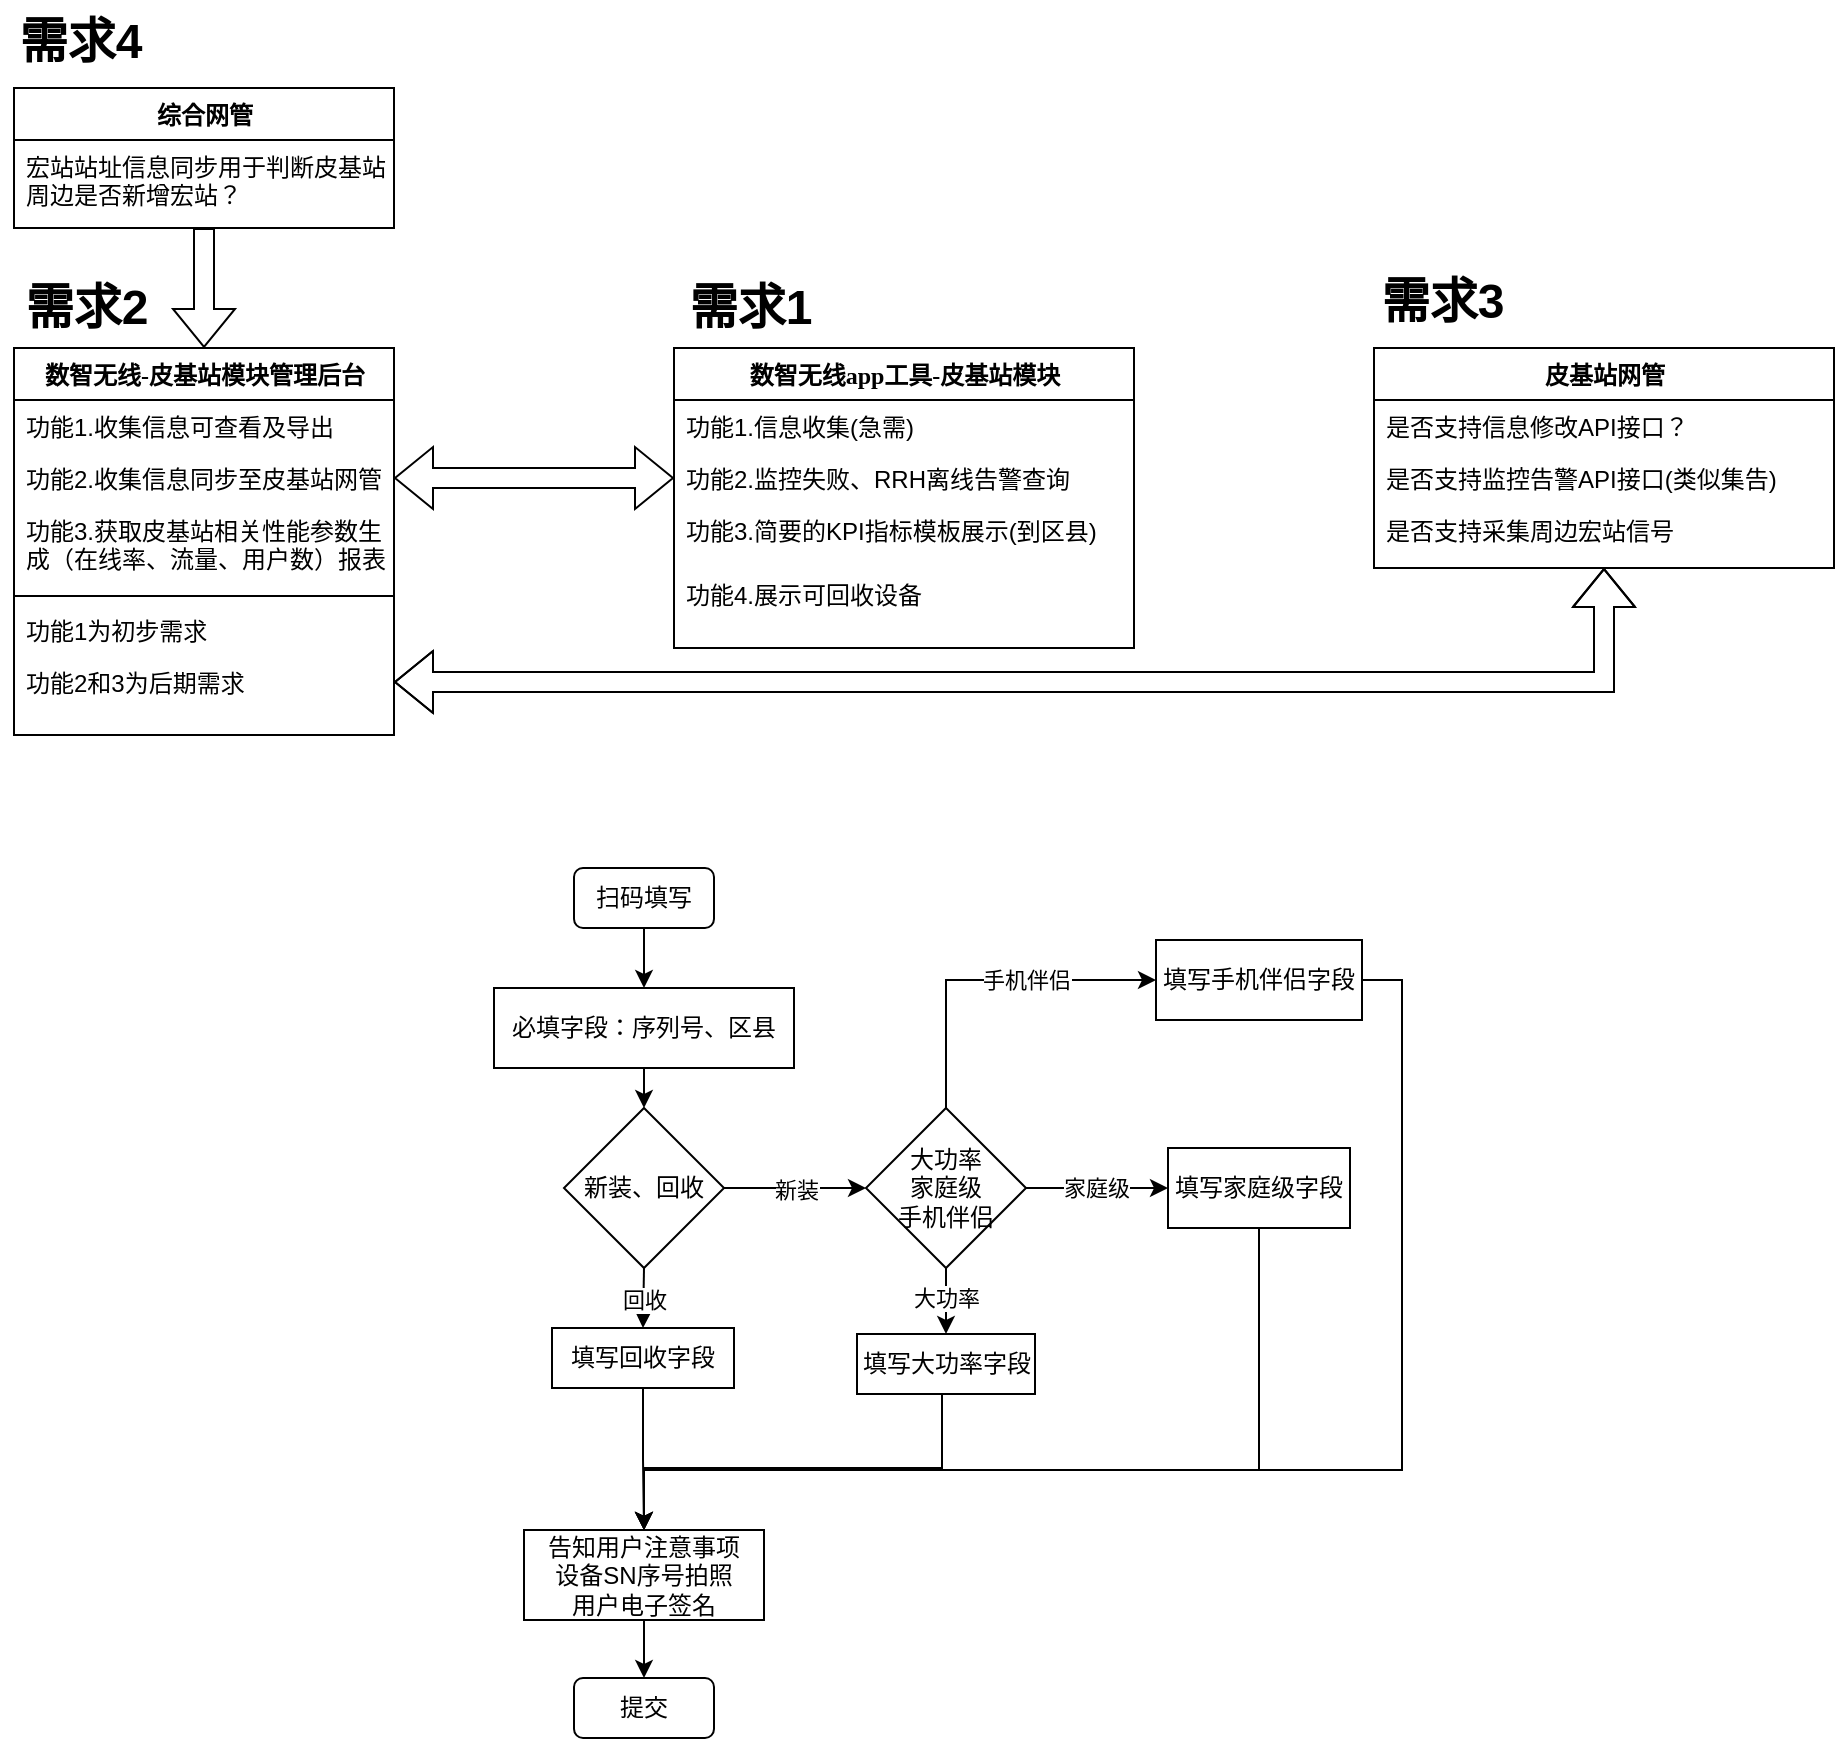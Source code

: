<mxfile version="23.1.5" type="github">
  <diagram name="Page-1" id="9f46799a-70d6-7492-0946-bef42562c5a5">
    <mxGraphModel dx="1311" dy="1056" grid="0" gridSize="10" guides="1" tooltips="1" connect="1" arrows="1" fold="1" page="0" pageScale="1" pageWidth="1100" pageHeight="850" background="none" math="0" shadow="0">
      <root>
        <mxCell id="0" />
        <mxCell id="1" parent="0" />
        <mxCell id="78961159f06e98e8-17" value="数智无线app工具-皮基站模块" style="swimlane;html=1;fontStyle=1;align=center;verticalAlign=top;childLayout=stackLayout;horizontal=1;startSize=26;horizontalStack=0;resizeParent=1;resizeLast=0;collapsible=1;marginBottom=0;swimlaneFillColor=#ffffff;rounded=0;shadow=0;comic=0;labelBackgroundColor=none;strokeWidth=1;fillColor=none;fontFamily=Verdana;fontSize=12" parent="1" vertex="1">
          <mxGeometry x="450" y="160" width="230" height="150" as="geometry">
            <mxRectangle x="90" y="83" width="110" height="30" as="alternateBounds" />
          </mxGeometry>
        </mxCell>
        <mxCell id="78961159f06e98e8-21" value="功能1.信息收集(急需)" style="text;html=1;strokeColor=none;fillColor=none;align=left;verticalAlign=top;spacingLeft=4;spacingRight=4;whiteSpace=wrap;overflow=hidden;rotatable=0;points=[[0,0.5],[1,0.5]];portConstraint=eastwest;" parent="78961159f06e98e8-17" vertex="1">
          <mxGeometry y="26" width="230" height="26" as="geometry" />
        </mxCell>
        <mxCell id="78961159f06e98e8-23" value="功能2.监控失败、RRH离线告警查询" style="text;html=1;strokeColor=none;fillColor=none;align=left;verticalAlign=top;spacingLeft=4;spacingRight=4;whiteSpace=wrap;overflow=hidden;rotatable=0;points=[[0,0.5],[1,0.5]];portConstraint=eastwest;" parent="78961159f06e98e8-17" vertex="1">
          <mxGeometry y="52" width="230" height="26" as="geometry" />
        </mxCell>
        <mxCell id="78961159f06e98e8-25" value="功能3.简要的KPI指标模板展示(到区县)" style="text;html=1;strokeColor=none;fillColor=none;align=left;verticalAlign=top;spacingLeft=4;spacingRight=4;whiteSpace=wrap;overflow=hidden;rotatable=0;points=[[0,0.5],[1,0.5]];portConstraint=eastwest;" parent="78961159f06e98e8-17" vertex="1">
          <mxGeometry y="78" width="230" height="32" as="geometry" />
        </mxCell>
        <mxCell id="Q_XaEy7pAVDn_dILjwYX-11" value="功能4.展示可回收设备" style="text;html=1;strokeColor=none;fillColor=none;align=left;verticalAlign=top;spacingLeft=4;spacingRight=4;whiteSpace=wrap;overflow=hidden;rotatable=0;points=[[0,0.5],[1,0.5]];portConstraint=eastwest;" vertex="1" parent="78961159f06e98e8-17">
          <mxGeometry y="110" width="230" height="32" as="geometry" />
        </mxCell>
        <mxCell id="78961159f06e98e8-30" value="皮基站网管" style="swimlane;html=1;fontStyle=1;align=center;verticalAlign=top;childLayout=stackLayout;horizontal=1;startSize=26;horizontalStack=0;resizeParent=1;resizeLast=0;collapsible=1;marginBottom=0;swimlaneFillColor=#ffffff;rounded=0;shadow=0;comic=0;labelBackgroundColor=none;strokeWidth=1;fillColor=none;fontFamily=Verdana;fontSize=12" parent="1" vertex="1">
          <mxGeometry x="800" y="160" width="230" height="110" as="geometry" />
        </mxCell>
        <mxCell id="78961159f06e98e8-31" value="是否支持信息修改API接口？" style="text;html=1;strokeColor=none;fillColor=none;align=left;verticalAlign=top;spacingLeft=4;spacingRight=4;whiteSpace=wrap;overflow=hidden;rotatable=0;points=[[0,0.5],[1,0.5]];portConstraint=eastwest;" parent="78961159f06e98e8-30" vertex="1">
          <mxGeometry y="26" width="230" height="26" as="geometry" />
        </mxCell>
        <mxCell id="78961159f06e98e8-32" value="是否支持监控告警API接口(类似集告)" style="text;html=1;strokeColor=none;fillColor=none;align=left;verticalAlign=top;spacingLeft=4;spacingRight=4;whiteSpace=wrap;overflow=hidden;rotatable=0;points=[[0,0.5],[1,0.5]];portConstraint=eastwest;" parent="78961159f06e98e8-30" vertex="1">
          <mxGeometry y="52" width="230" height="26" as="geometry" />
        </mxCell>
        <mxCell id="Q_XaEy7pAVDn_dILjwYX-10" value="是否支持采集周边宏站信号" style="text;html=1;strokeColor=none;fillColor=none;align=left;verticalAlign=top;spacingLeft=4;spacingRight=4;whiteSpace=wrap;overflow=hidden;rotatable=0;points=[[0,0.5],[1,0.5]];portConstraint=eastwest;" vertex="1" parent="78961159f06e98e8-30">
          <mxGeometry y="78" width="230" height="26" as="geometry" />
        </mxCell>
        <mxCell id="78961159f06e98e8-69" value="数智无线-皮基站模块管理后台" style="swimlane;html=1;fontStyle=1;align=center;verticalAlign=top;childLayout=stackLayout;horizontal=1;startSize=26;horizontalStack=0;resizeParent=1;resizeLast=0;collapsible=1;marginBottom=0;swimlaneFillColor=#ffffff;rounded=0;shadow=0;comic=0;labelBackgroundColor=none;strokeWidth=1;fillColor=none;fontFamily=Verdana;fontSize=12" parent="1" vertex="1">
          <mxGeometry x="120" y="160" width="190" height="193.5" as="geometry" />
        </mxCell>
        <mxCell id="78961159f06e98e8-70" value="功能1.收集信息可查看及导出" style="text;html=1;strokeColor=none;fillColor=none;align=left;verticalAlign=top;spacingLeft=4;spacingRight=4;whiteSpace=wrap;overflow=hidden;rotatable=0;points=[[0,0.5],[1,0.5]];portConstraint=eastwest;" parent="78961159f06e98e8-69" vertex="1">
          <mxGeometry y="26" width="190" height="26" as="geometry" />
        </mxCell>
        <mxCell id="78961159f06e98e8-71" value="功能2.收集信息同步至皮基站网管" style="text;html=1;strokeColor=none;fillColor=none;align=left;verticalAlign=top;spacingLeft=4;spacingRight=4;whiteSpace=wrap;overflow=hidden;rotatable=0;points=[[0,0.5],[1,0.5]];portConstraint=eastwest;" parent="78961159f06e98e8-69" vertex="1">
          <mxGeometry y="52" width="190" height="26" as="geometry" />
        </mxCell>
        <mxCell id="78961159f06e98e8-72" value="功能3.获取皮基站相关性能参数生成（在线率、流量、用户数）报表" style="text;html=1;strokeColor=none;fillColor=none;align=left;verticalAlign=top;spacingLeft=4;spacingRight=4;whiteSpace=wrap;overflow=hidden;rotatable=0;points=[[0,0.5],[1,0.5]];portConstraint=eastwest;" parent="78961159f06e98e8-69" vertex="1">
          <mxGeometry y="78" width="190" height="42" as="geometry" />
        </mxCell>
        <mxCell id="78961159f06e98e8-77" value="" style="line;html=1;strokeWidth=1;fillColor=none;align=left;verticalAlign=middle;spacingTop=-1;spacingLeft=3;spacingRight=3;rotatable=0;labelPosition=right;points=[];portConstraint=eastwest;" parent="78961159f06e98e8-69" vertex="1">
          <mxGeometry y="120" width="190" height="8" as="geometry" />
        </mxCell>
        <mxCell id="78961159f06e98e8-78" value="功能1为初步需求" style="text;html=1;strokeColor=none;fillColor=none;align=left;verticalAlign=top;spacingLeft=4;spacingRight=4;whiteSpace=wrap;overflow=hidden;rotatable=0;points=[[0,0.5],[1,0.5]];portConstraint=eastwest;" parent="78961159f06e98e8-69" vertex="1">
          <mxGeometry y="128" width="190" height="26" as="geometry" />
        </mxCell>
        <mxCell id="78961159f06e98e8-79" value="功能2和3为后期需求" style="text;html=1;strokeColor=none;fillColor=none;align=left;verticalAlign=top;spacingLeft=4;spacingRight=4;whiteSpace=wrap;overflow=hidden;rotatable=0;points=[[0,0.5],[1,0.5]];portConstraint=eastwest;" parent="78961159f06e98e8-69" vertex="1">
          <mxGeometry y="154" width="190" height="26" as="geometry" />
        </mxCell>
        <mxCell id="Q_XaEy7pAVDn_dILjwYX-1" style="edgeStyle=orthogonalEdgeStyle;rounded=0;orthogonalLoop=1;jettySize=auto;html=1;exitX=0;exitY=0.5;exitDx=0;exitDy=0;entryX=1;entryY=0.5;entryDx=0;entryDy=0;shape=flexArrow;startArrow=block;" edge="1" parent="1" source="78961159f06e98e8-23" target="78961159f06e98e8-71">
          <mxGeometry relative="1" as="geometry" />
        </mxCell>
        <mxCell id="Q_XaEy7pAVDn_dILjwYX-2" style="edgeStyle=orthogonalEdgeStyle;rounded=0;orthogonalLoop=1;jettySize=auto;html=1;entryX=0.5;entryY=1;entryDx=0;entryDy=0;startArrow=classic;startFill=1;shape=flexArrow;" edge="1" parent="1" source="78961159f06e98e8-79" target="78961159f06e98e8-30">
          <mxGeometry relative="1" as="geometry" />
        </mxCell>
        <mxCell id="Q_XaEy7pAVDn_dILjwYX-14" style="edgeStyle=orthogonalEdgeStyle;rounded=0;orthogonalLoop=1;jettySize=auto;html=1;entryX=0.5;entryY=0;entryDx=0;entryDy=0;shape=flexArrow;" edge="1" parent="1" source="Q_XaEy7pAVDn_dILjwYX-3" target="78961159f06e98e8-69">
          <mxGeometry relative="1" as="geometry" />
        </mxCell>
        <mxCell id="Q_XaEy7pAVDn_dILjwYX-3" value="综合网管" style="swimlane;html=1;fontStyle=1;align=center;verticalAlign=top;childLayout=stackLayout;horizontal=1;startSize=26;horizontalStack=0;resizeParent=1;resizeLast=0;collapsible=1;marginBottom=0;swimlaneFillColor=#ffffff;rounded=0;shadow=0;comic=0;labelBackgroundColor=none;strokeWidth=1;fillColor=none;fontFamily=Verdana;fontSize=12" vertex="1" parent="1">
          <mxGeometry x="120" y="30" width="190" height="70" as="geometry" />
        </mxCell>
        <mxCell id="Q_XaEy7pAVDn_dILjwYX-4" value="宏站站址信息同步用于判断皮基站周边是否新增宏站？" style="text;html=1;strokeColor=none;fillColor=none;align=left;verticalAlign=top;spacingLeft=4;spacingRight=4;whiteSpace=wrap;overflow=hidden;rotatable=0;points=[[0,0.5],[1,0.5]];portConstraint=eastwest;" vertex="1" parent="Q_XaEy7pAVDn_dILjwYX-3">
          <mxGeometry y="26" width="190" height="34" as="geometry" />
        </mxCell>
        <mxCell id="Q_XaEy7pAVDn_dILjwYX-19" style="edgeStyle=orthogonalEdgeStyle;rounded=0;orthogonalLoop=1;jettySize=auto;html=1;exitX=0.5;exitY=1;exitDx=0;exitDy=0;entryX=0.5;entryY=0;entryDx=0;entryDy=0;" edge="1" parent="1" source="Q_XaEy7pAVDn_dILjwYX-15" target="Q_XaEy7pAVDn_dILjwYX-17">
          <mxGeometry relative="1" as="geometry" />
        </mxCell>
        <mxCell id="Q_XaEy7pAVDn_dILjwYX-15" value="扫码填写" style="rounded=1;whiteSpace=wrap;html=1;" vertex="1" parent="1">
          <mxGeometry x="400" y="420" width="70" height="30" as="geometry" />
        </mxCell>
        <mxCell id="Q_XaEy7pAVDn_dILjwYX-32" style="edgeStyle=orthogonalEdgeStyle;rounded=0;orthogonalLoop=1;jettySize=auto;html=1;exitX=0.5;exitY=1;exitDx=0;exitDy=0;entryX=0.5;entryY=0;entryDx=0;entryDy=0;" edge="1" parent="1" source="Q_XaEy7pAVDn_dILjwYX-17" target="Q_XaEy7pAVDn_dILjwYX-21">
          <mxGeometry relative="1" as="geometry" />
        </mxCell>
        <mxCell id="Q_XaEy7pAVDn_dILjwYX-17" value="必填字段：序列号、区县" style="rounded=0;whiteSpace=wrap;html=1;" vertex="1" parent="1">
          <mxGeometry x="360" y="480" width="150" height="40" as="geometry" />
        </mxCell>
        <mxCell id="Q_XaEy7pAVDn_dILjwYX-33" style="edgeStyle=orthogonalEdgeStyle;rounded=0;orthogonalLoop=1;jettySize=auto;html=1;exitX=0.5;exitY=1;exitDx=0;exitDy=0;entryX=0.5;entryY=0;entryDx=0;entryDy=0;" edge="1" parent="1" source="Q_XaEy7pAVDn_dILjwYX-21" target="Q_XaEy7pAVDn_dILjwYX-25">
          <mxGeometry relative="1" as="geometry">
            <mxPoint x="419.588" y="640" as="targetPoint" />
          </mxGeometry>
        </mxCell>
        <mxCell id="Q_XaEy7pAVDn_dILjwYX-35" value="回收" style="edgeLabel;html=1;align=center;verticalAlign=middle;resizable=0;points=[];" vertex="1" connectable="0" parent="Q_XaEy7pAVDn_dILjwYX-33">
          <mxGeometry x="0.067" relative="1" as="geometry">
            <mxPoint as="offset" />
          </mxGeometry>
        </mxCell>
        <mxCell id="Q_XaEy7pAVDn_dILjwYX-38" style="edgeStyle=orthogonalEdgeStyle;rounded=0;orthogonalLoop=1;jettySize=auto;html=1;exitX=1;exitY=0.5;exitDx=0;exitDy=0;entryX=0;entryY=0.5;entryDx=0;entryDy=0;" edge="1" parent="1" source="Q_XaEy7pAVDn_dILjwYX-21" target="Q_XaEy7pAVDn_dILjwYX-27">
          <mxGeometry relative="1" as="geometry" />
        </mxCell>
        <mxCell id="Q_XaEy7pAVDn_dILjwYX-39" value="新装" style="edgeLabel;html=1;align=center;verticalAlign=middle;resizable=0;points=[];" vertex="1" connectable="0" parent="Q_XaEy7pAVDn_dILjwYX-38">
          <mxGeometry x="0.009" y="-3" relative="1" as="geometry">
            <mxPoint y="-2" as="offset" />
          </mxGeometry>
        </mxCell>
        <mxCell id="Q_XaEy7pAVDn_dILjwYX-21" value="新装、回收" style="rhombus;whiteSpace=wrap;html=1;" vertex="1" parent="1">
          <mxGeometry x="395" y="540" width="80" height="80" as="geometry" />
        </mxCell>
        <mxCell id="Q_XaEy7pAVDn_dILjwYX-34" style="edgeStyle=orthogonalEdgeStyle;rounded=0;orthogonalLoop=1;jettySize=auto;html=1;exitX=0.5;exitY=1;exitDx=0;exitDy=0;" edge="1" parent="1" source="Q_XaEy7pAVDn_dILjwYX-25" target="Q_XaEy7pAVDn_dILjwYX-50">
          <mxGeometry relative="1" as="geometry">
            <mxPoint x="435" y="990" as="targetPoint" />
          </mxGeometry>
        </mxCell>
        <mxCell id="Q_XaEy7pAVDn_dILjwYX-25" value="填写回收字段" style="rounded=0;whiteSpace=wrap;html=1;" vertex="1" parent="1">
          <mxGeometry x="389" y="650" width="91" height="30" as="geometry" />
        </mxCell>
        <mxCell id="Q_XaEy7pAVDn_dILjwYX-42" style="edgeStyle=orthogonalEdgeStyle;rounded=0;orthogonalLoop=1;jettySize=auto;html=1;exitX=0.5;exitY=1;exitDx=0;exitDy=0;entryX=0.5;entryY=0;entryDx=0;entryDy=0;" edge="1" parent="1" source="Q_XaEy7pAVDn_dILjwYX-27" target="Q_XaEy7pAVDn_dILjwYX-40">
          <mxGeometry relative="1" as="geometry" />
        </mxCell>
        <mxCell id="Q_XaEy7pAVDn_dILjwYX-44" value="大功率" style="edgeLabel;html=1;align=center;verticalAlign=middle;resizable=0;points=[];" vertex="1" connectable="0" parent="Q_XaEy7pAVDn_dILjwYX-42">
          <mxGeometry x="-0.098" relative="1" as="geometry">
            <mxPoint as="offset" />
          </mxGeometry>
        </mxCell>
        <mxCell id="Q_XaEy7pAVDn_dILjwYX-46" style="edgeStyle=orthogonalEdgeStyle;rounded=0;orthogonalLoop=1;jettySize=auto;html=1;exitX=1;exitY=0.5;exitDx=0;exitDy=0;entryX=0;entryY=0.5;entryDx=0;entryDy=0;" edge="1" parent="1" source="Q_XaEy7pAVDn_dILjwYX-27" target="Q_XaEy7pAVDn_dILjwYX-28">
          <mxGeometry relative="1" as="geometry" />
        </mxCell>
        <mxCell id="Q_XaEy7pAVDn_dILjwYX-47" value="家庭级" style="edgeLabel;html=1;align=center;verticalAlign=middle;resizable=0;points=[];" vertex="1" connectable="0" parent="Q_XaEy7pAVDn_dILjwYX-46">
          <mxGeometry x="-0.018" relative="1" as="geometry">
            <mxPoint as="offset" />
          </mxGeometry>
        </mxCell>
        <mxCell id="Q_XaEy7pAVDn_dILjwYX-55" style="edgeStyle=orthogonalEdgeStyle;rounded=0;orthogonalLoop=1;jettySize=auto;html=1;exitX=0.5;exitY=0;exitDx=0;exitDy=0;entryX=0;entryY=0.5;entryDx=0;entryDy=0;" edge="1" parent="1" source="Q_XaEy7pAVDn_dILjwYX-27" target="Q_XaEy7pAVDn_dILjwYX-54">
          <mxGeometry relative="1" as="geometry" />
        </mxCell>
        <mxCell id="Q_XaEy7pAVDn_dILjwYX-56" value="手机伴侣" style="edgeLabel;html=1;align=center;verticalAlign=middle;resizable=0;points=[];" vertex="1" connectable="0" parent="Q_XaEy7pAVDn_dILjwYX-55">
          <mxGeometry x="0.018" y="-2" relative="1" as="geometry">
            <mxPoint x="18" y="-2" as="offset" />
          </mxGeometry>
        </mxCell>
        <mxCell id="Q_XaEy7pAVDn_dILjwYX-27" value="大功率&lt;br&gt;家庭级&lt;br&gt;手机伴侣" style="rhombus;whiteSpace=wrap;html=1;" vertex="1" parent="1">
          <mxGeometry x="546" y="540" width="80" height="80" as="geometry" />
        </mxCell>
        <mxCell id="Q_XaEy7pAVDn_dILjwYX-49" style="edgeStyle=orthogonalEdgeStyle;rounded=0;orthogonalLoop=1;jettySize=auto;html=1;exitX=0.5;exitY=1;exitDx=0;exitDy=0;entryX=0.5;entryY=0;entryDx=0;entryDy=0;" edge="1" parent="1" source="Q_XaEy7pAVDn_dILjwYX-28" target="Q_XaEy7pAVDn_dILjwYX-50">
          <mxGeometry relative="1" as="geometry">
            <mxPoint x="435" y="990" as="targetPoint" />
            <Array as="points">
              <mxPoint x="743" y="721" />
              <mxPoint x="435" y="721" />
            </Array>
          </mxGeometry>
        </mxCell>
        <mxCell id="Q_XaEy7pAVDn_dILjwYX-28" value="填写家庭级字段" style="rounded=0;whiteSpace=wrap;html=1;" vertex="1" parent="1">
          <mxGeometry x="697" y="560" width="91" height="40" as="geometry" />
        </mxCell>
        <mxCell id="Q_XaEy7pAVDn_dILjwYX-48" style="edgeStyle=orthogonalEdgeStyle;rounded=0;orthogonalLoop=1;jettySize=auto;html=1;exitX=0.5;exitY=1;exitDx=0;exitDy=0;entryX=0.5;entryY=0;entryDx=0;entryDy=0;" edge="1" parent="1" source="Q_XaEy7pAVDn_dILjwYX-40" target="Q_XaEy7pAVDn_dILjwYX-50">
          <mxGeometry relative="1" as="geometry">
            <mxPoint x="435" y="990" as="targetPoint" />
            <Array as="points">
              <mxPoint x="584" y="683" />
              <mxPoint x="584" y="720" />
              <mxPoint x="435" y="720" />
            </Array>
          </mxGeometry>
        </mxCell>
        <mxCell id="Q_XaEy7pAVDn_dILjwYX-40" value="填写大功率字段" style="rounded=0;whiteSpace=wrap;html=1;" vertex="1" parent="1">
          <mxGeometry x="541.5" y="653" width="89" height="30" as="geometry" />
        </mxCell>
        <mxCell id="Q_XaEy7pAVDn_dILjwYX-52" style="edgeStyle=orthogonalEdgeStyle;rounded=0;orthogonalLoop=1;jettySize=auto;html=1;exitX=0.5;exitY=1;exitDx=0;exitDy=0;" edge="1" parent="1" source="Q_XaEy7pAVDn_dILjwYX-50" target="Q_XaEy7pAVDn_dILjwYX-51">
          <mxGeometry relative="1" as="geometry" />
        </mxCell>
        <mxCell id="Q_XaEy7pAVDn_dILjwYX-50" value="告知用户注意事项&lt;br&gt;设备SN序号拍照&lt;br&gt;用户电子签名" style="rounded=0;whiteSpace=wrap;html=1;" vertex="1" parent="1">
          <mxGeometry x="375" y="751" width="120" height="45" as="geometry" />
        </mxCell>
        <mxCell id="Q_XaEy7pAVDn_dILjwYX-51" value="提交" style="rounded=1;whiteSpace=wrap;html=1;" vertex="1" parent="1">
          <mxGeometry x="400" y="825" width="70" height="30" as="geometry" />
        </mxCell>
        <mxCell id="Q_XaEy7pAVDn_dILjwYX-57" style="edgeStyle=orthogonalEdgeStyle;rounded=0;orthogonalLoop=1;jettySize=auto;html=1;exitX=1;exitY=0.5;exitDx=0;exitDy=0;entryX=0.5;entryY=0;entryDx=0;entryDy=0;" edge="1" parent="1" source="Q_XaEy7pAVDn_dILjwYX-54" target="Q_XaEy7pAVDn_dILjwYX-50">
          <mxGeometry relative="1" as="geometry">
            <Array as="points">
              <mxPoint x="814" y="476" />
              <mxPoint x="814" y="721" />
              <mxPoint x="435" y="721" />
            </Array>
          </mxGeometry>
        </mxCell>
        <mxCell id="Q_XaEy7pAVDn_dILjwYX-54" value="填写手机伴侣字段" style="rounded=0;whiteSpace=wrap;html=1;" vertex="1" parent="1">
          <mxGeometry x="691" y="456" width="103" height="40" as="geometry" />
        </mxCell>
        <mxCell id="Q_XaEy7pAVDn_dILjwYX-58" value="&lt;font style=&quot;font-size: 24px;&quot;&gt;&lt;b&gt;需求1&lt;/b&gt;&lt;/font&gt;" style="text;html=1;align=center;verticalAlign=middle;resizable=0;points=[];autosize=1;strokeColor=none;fillColor=none;" vertex="1" parent="1">
          <mxGeometry x="448" y="119" width="79" height="41" as="geometry" />
        </mxCell>
        <mxCell id="Q_XaEy7pAVDn_dILjwYX-59" value="&lt;font style=&quot;font-size: 24px;&quot;&gt;&lt;b&gt;需求2&lt;/b&gt;&lt;/font&gt;" style="text;html=1;align=center;verticalAlign=middle;resizable=0;points=[];autosize=1;strokeColor=none;fillColor=none;" vertex="1" parent="1">
          <mxGeometry x="116" y="119" width="79" height="41" as="geometry" />
        </mxCell>
        <mxCell id="Q_XaEy7pAVDn_dILjwYX-60" value="&lt;font style=&quot;font-size: 24px;&quot;&gt;&lt;b&gt;需求3&lt;/b&gt;&lt;/font&gt;" style="text;html=1;align=center;verticalAlign=middle;resizable=0;points=[];autosize=1;strokeColor=none;fillColor=none;" vertex="1" parent="1">
          <mxGeometry x="794" y="116" width="79" height="41" as="geometry" />
        </mxCell>
        <mxCell id="Q_XaEy7pAVDn_dILjwYX-61" value="&lt;font style=&quot;font-size: 24px;&quot;&gt;&lt;b&gt;需求4&lt;/b&gt;&lt;/font&gt;" style="text;html=1;align=center;verticalAlign=middle;resizable=0;points=[];autosize=1;strokeColor=none;fillColor=none;" vertex="1" parent="1">
          <mxGeometry x="113" y="-14" width="79" height="41" as="geometry" />
        </mxCell>
      </root>
    </mxGraphModel>
  </diagram>
</mxfile>
